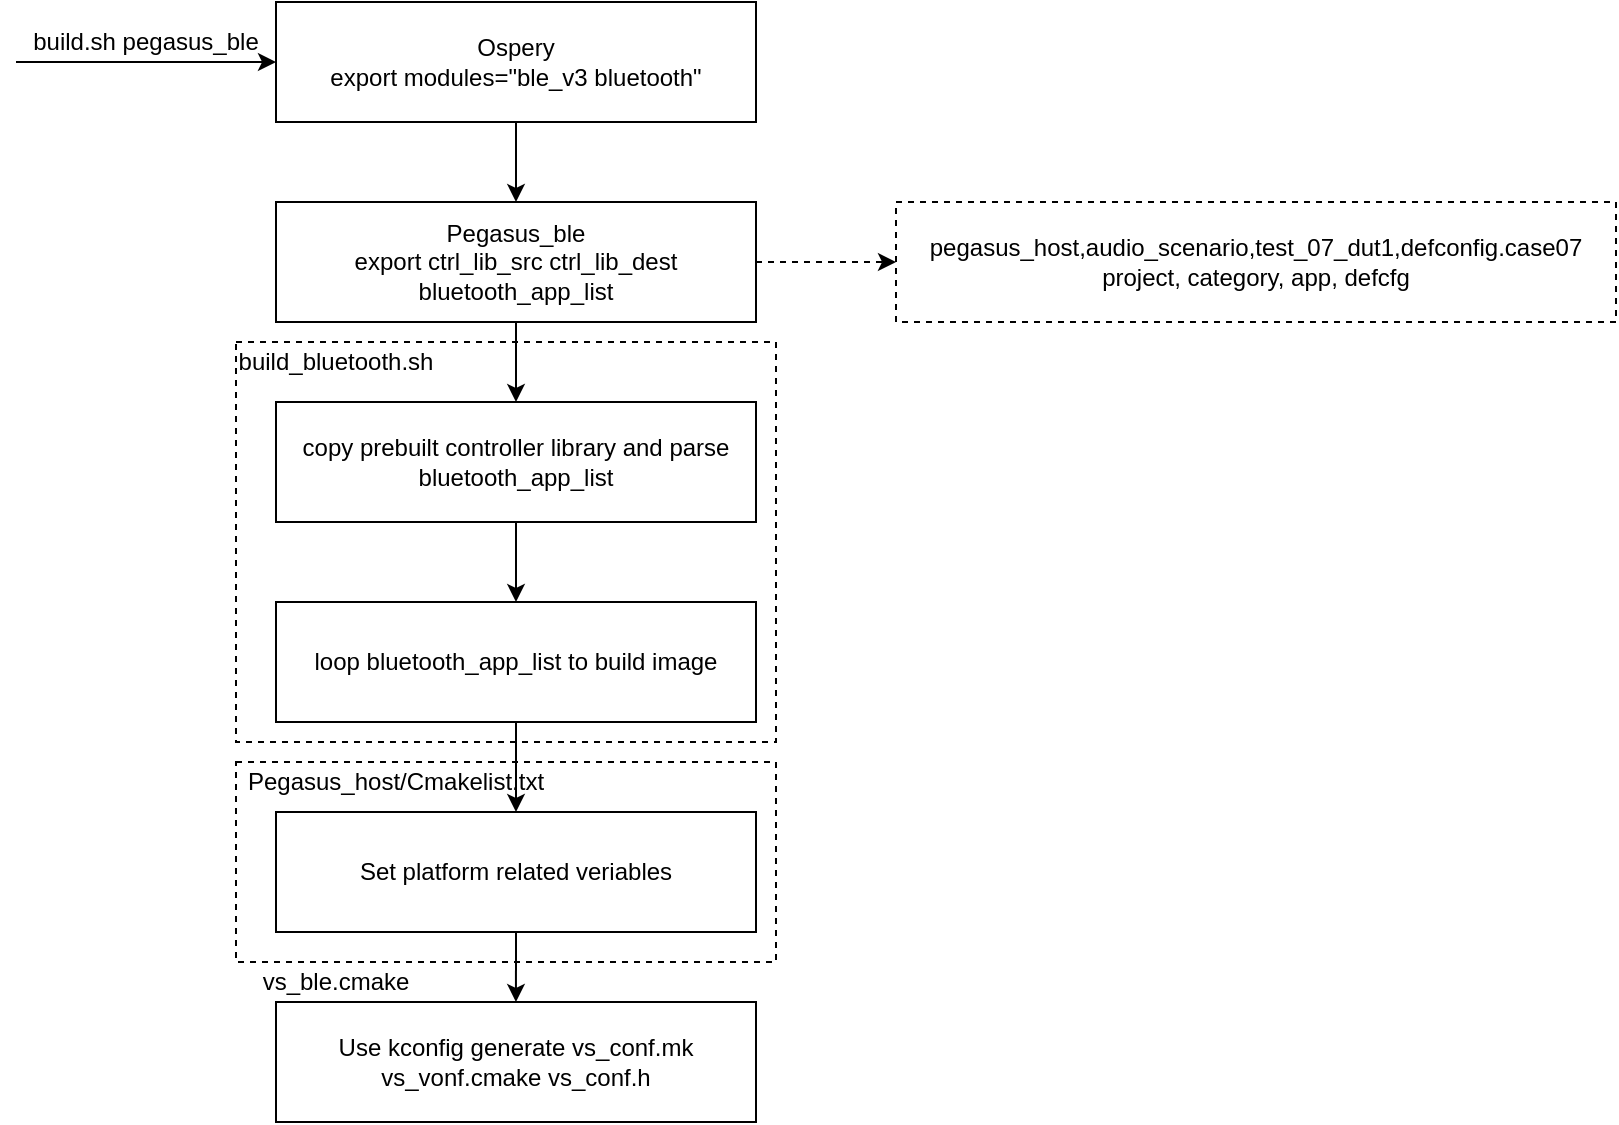 <mxfile version="13.0.3" type="device"><diagram id="8jyUI_QKLRaptTJZjxKq" name="Page-1"><mxGraphModel dx="434" dy="234" grid="1" gridSize="10" guides="1" tooltips="1" connect="1" arrows="1" fold="1" page="1" pageScale="1" pageWidth="827" pageHeight="1169" math="0" shadow="0"><root><mxCell id="0"/><mxCell id="1" parent="0"/><mxCell id="qDJpVNWJoLk3dAq67p_N-3" value="" style="rounded=0;whiteSpace=wrap;html=1;dashed=1;" vertex="1" parent="1"><mxGeometry x="190" y="560" width="270" height="100" as="geometry"/></mxCell><mxCell id="5mAl6xTSIyjR0j-ieCIR-12" value="" style="rounded=0;whiteSpace=wrap;html=1;dashed=1;" parent="1" vertex="1"><mxGeometry x="190" y="350" width="270" height="200" as="geometry"/></mxCell><mxCell id="5mAl6xTSIyjR0j-ieCIR-1" value="" style="endArrow=classic;html=1;" parent="1" edge="1"><mxGeometry width="50" height="50" relative="1" as="geometry"><mxPoint x="80" y="210" as="sourcePoint"/><mxPoint x="210" y="210" as="targetPoint"/></mxGeometry></mxCell><mxCell id="5mAl6xTSIyjR0j-ieCIR-2" value="build.sh pegasus_ble" style="text;html=1;strokeColor=none;fillColor=none;align=center;verticalAlign=middle;whiteSpace=wrap;rounded=0;" parent="1" vertex="1"><mxGeometry x="80" y="190" width="130" height="20" as="geometry"/></mxCell><mxCell id="5mAl6xTSIyjR0j-ieCIR-5" value="" style="edgeStyle=orthogonalEdgeStyle;rounded=0;orthogonalLoop=1;jettySize=auto;html=1;" parent="1" source="5mAl6xTSIyjR0j-ieCIR-3" target="5mAl6xTSIyjR0j-ieCIR-4" edge="1"><mxGeometry relative="1" as="geometry"/></mxCell><mxCell id="5mAl6xTSIyjR0j-ieCIR-3" value="Ospery&lt;br&gt;export modules=&quot;ble_v3 bluetooth&quot;" style="rounded=0;whiteSpace=wrap;html=1;" parent="1" vertex="1"><mxGeometry x="210" y="180" width="240" height="60" as="geometry"/></mxCell><mxCell id="5mAl6xTSIyjR0j-ieCIR-9" value="" style="edgeStyle=orthogonalEdgeStyle;rounded=0;orthogonalLoop=1;jettySize=auto;html=1;" parent="1" source="5mAl6xTSIyjR0j-ieCIR-4" target="5mAl6xTSIyjR0j-ieCIR-8" edge="1"><mxGeometry relative="1" as="geometry"/></mxCell><mxCell id="5mAl6xTSIyjR0j-ieCIR-4" value="Pegasus_ble&lt;br&gt;export ctrl_lib_src ctrl_lib_dest bluetooth_app_list" style="rounded=0;whiteSpace=wrap;html=1;" parent="1" vertex="1"><mxGeometry x="210" y="280" width="240" height="60" as="geometry"/></mxCell><mxCell id="5mAl6xTSIyjR0j-ieCIR-11" value="" style="edgeStyle=orthogonalEdgeStyle;rounded=0;orthogonalLoop=1;jettySize=auto;html=1;" parent="1" source="5mAl6xTSIyjR0j-ieCIR-8" target="5mAl6xTSIyjR0j-ieCIR-10" edge="1"><mxGeometry relative="1" as="geometry"/></mxCell><mxCell id="5mAl6xTSIyjR0j-ieCIR-8" value="copy prebuilt controller library and parse bluetooth_app_list" style="rounded=0;whiteSpace=wrap;html=1;" parent="1" vertex="1"><mxGeometry x="210" y="380" width="240" height="60" as="geometry"/></mxCell><mxCell id="qDJpVNWJoLk3dAq67p_N-2" value="" style="edgeStyle=orthogonalEdgeStyle;rounded=0;orthogonalLoop=1;jettySize=auto;html=1;" edge="1" parent="1" source="5mAl6xTSIyjR0j-ieCIR-10" target="qDJpVNWJoLk3dAq67p_N-1"><mxGeometry relative="1" as="geometry"/></mxCell><mxCell id="5mAl6xTSIyjR0j-ieCIR-10" value="loop bluetooth_app_list to build image" style="rounded=0;whiteSpace=wrap;html=1;" parent="1" vertex="1"><mxGeometry x="210" y="480" width="240" height="60" as="geometry"/></mxCell><mxCell id="qDJpVNWJoLk3dAq67p_N-7" style="edgeStyle=orthogonalEdgeStyle;rounded=0;orthogonalLoop=1;jettySize=auto;html=1;exitX=0.5;exitY=1;exitDx=0;exitDy=0;" edge="1" parent="1" source="qDJpVNWJoLk3dAq67p_N-1"><mxGeometry relative="1" as="geometry"><mxPoint x="329.973" y="680" as="targetPoint"/></mxGeometry></mxCell><mxCell id="qDJpVNWJoLk3dAq67p_N-1" value="Set platform related veriables" style="rounded=0;whiteSpace=wrap;html=1;" vertex="1" parent="1"><mxGeometry x="210" y="585" width="240" height="60" as="geometry"/></mxCell><mxCell id="5mAl6xTSIyjR0j-ieCIR-6" value="" style="endArrow=classic;html=1;exitX=1;exitY=0.5;exitDx=0;exitDy=0;dashed=1;" parent="1" source="5mAl6xTSIyjR0j-ieCIR-4" edge="1"><mxGeometry width="50" height="50" relative="1" as="geometry"><mxPoint x="580" y="400" as="sourcePoint"/><mxPoint x="520" y="310" as="targetPoint"/></mxGeometry></mxCell><mxCell id="5mAl6xTSIyjR0j-ieCIR-7" value="pegasus_host,audio_scenario,test_07_dut1,defconfig.case07&lt;br&gt;project, category, app, defcfg" style="rounded=0;whiteSpace=wrap;html=1;dashed=1;" parent="1" vertex="1"><mxGeometry x="520" y="280" width="360" height="60" as="geometry"/></mxCell><mxCell id="5mAl6xTSIyjR0j-ieCIR-13" value="build_bluetooth.sh" style="text;html=1;strokeColor=none;fillColor=none;align=center;verticalAlign=middle;whiteSpace=wrap;rounded=0;dashed=1;" parent="1" vertex="1"><mxGeometry x="220" y="350" width="40" height="20" as="geometry"/></mxCell><mxCell id="qDJpVNWJoLk3dAq67p_N-4" value="Pegasus_host/Cmakelist.txt" style="text;html=1;strokeColor=none;fillColor=none;align=center;verticalAlign=middle;whiteSpace=wrap;rounded=0;dashed=1;" vertex="1" parent="1"><mxGeometry x="250" y="560" width="40" height="20" as="geometry"/></mxCell><mxCell id="qDJpVNWJoLk3dAq67p_N-8" value="Use kconfig generate vs_conf.mk vs_vonf.cmake vs_conf.h" style="rounded=0;whiteSpace=wrap;html=1;" vertex="1" parent="1"><mxGeometry x="210" y="680" width="240" height="60" as="geometry"/></mxCell><mxCell id="qDJpVNWJoLk3dAq67p_N-9" value="vs_ble.cmake" style="text;html=1;strokeColor=none;fillColor=none;align=center;verticalAlign=middle;whiteSpace=wrap;rounded=0;dashed=1;" vertex="1" parent="1"><mxGeometry x="220" y="660" width="40" height="20" as="geometry"/></mxCell></root></mxGraphModel></diagram></mxfile>
